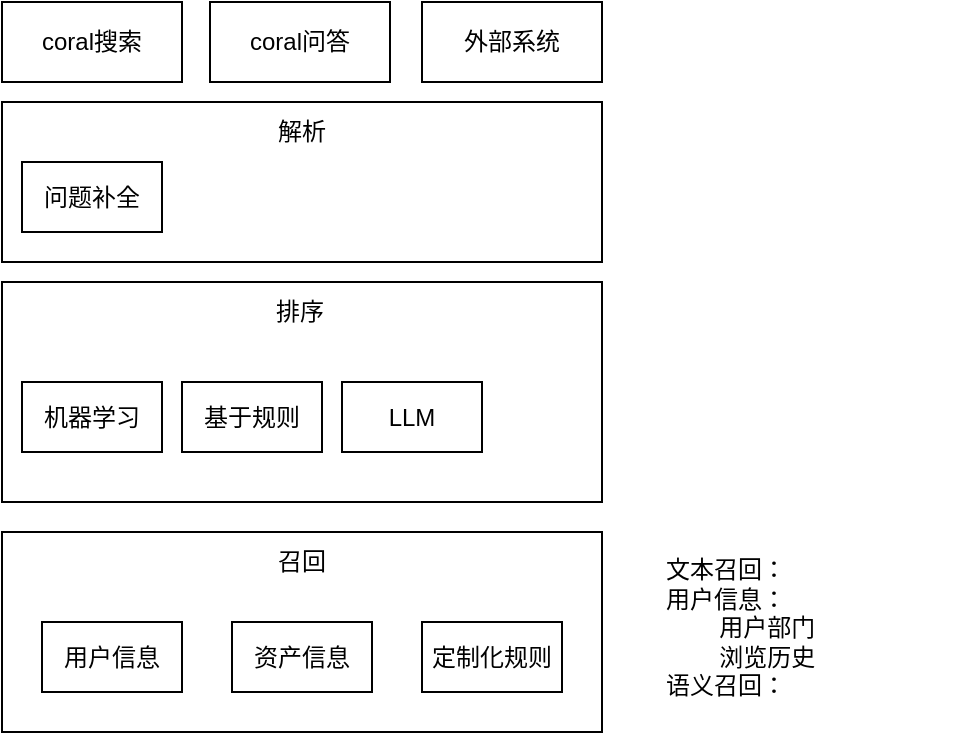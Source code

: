 <mxfile version="24.7.10">
  <diagram name="第 1 页" id="eamMsdwtu4UeMZCZsxqP">
    <mxGraphModel dx="1434" dy="677" grid="1" gridSize="10" guides="1" tooltips="1" connect="1" arrows="1" fold="1" page="1" pageScale="1" pageWidth="827" pageHeight="1169" math="0" shadow="0">
      <root>
        <mxCell id="0" />
        <mxCell id="1" parent="0" />
        <mxCell id="LnjIlbvOi23F2FC-CPrr-1" value="" style="rounded=0;whiteSpace=wrap;html=1;" vertex="1" parent="1">
          <mxGeometry x="220" y="485" width="300" height="100" as="geometry" />
        </mxCell>
        <mxCell id="LnjIlbvOi23F2FC-CPrr-2" value="" style="rounded=0;whiteSpace=wrap;html=1;" vertex="1" parent="1">
          <mxGeometry x="220" y="360" width="300" height="110" as="geometry" />
        </mxCell>
        <mxCell id="LnjIlbvOi23F2FC-CPrr-3" value="coral搜索" style="rounded=0;whiteSpace=wrap;html=1;" vertex="1" parent="1">
          <mxGeometry x="220" y="220" width="90" height="40" as="geometry" />
        </mxCell>
        <mxCell id="LnjIlbvOi23F2FC-CPrr-6" value="coral问答" style="rounded=0;whiteSpace=wrap;html=1;" vertex="1" parent="1">
          <mxGeometry x="324" y="220" width="90" height="40" as="geometry" />
        </mxCell>
        <mxCell id="LnjIlbvOi23F2FC-CPrr-7" value="外部系统" style="rounded=0;whiteSpace=wrap;html=1;" vertex="1" parent="1">
          <mxGeometry x="430" y="220" width="90" height="40" as="geometry" />
        </mxCell>
        <mxCell id="LnjIlbvOi23F2FC-CPrr-8" value="召回" style="text;html=1;align=center;verticalAlign=middle;whiteSpace=wrap;rounded=0;" vertex="1" parent="1">
          <mxGeometry x="340" y="485" width="60" height="30" as="geometry" />
        </mxCell>
        <mxCell id="LnjIlbvOi23F2FC-CPrr-9" value="排序" style="text;html=1;align=center;verticalAlign=middle;whiteSpace=wrap;rounded=0;" vertex="1" parent="1">
          <mxGeometry x="339" y="360" width="60" height="30" as="geometry" />
        </mxCell>
        <mxCell id="LnjIlbvOi23F2FC-CPrr-10" value="" style="rounded=0;whiteSpace=wrap;html=1;" vertex="1" parent="1">
          <mxGeometry x="220" y="270" width="300" height="80" as="geometry" />
        </mxCell>
        <mxCell id="LnjIlbvOi23F2FC-CPrr-11" value="解析" style="text;html=1;align=center;verticalAlign=middle;whiteSpace=wrap;rounded=0;" vertex="1" parent="1">
          <mxGeometry x="340" y="270" width="60" height="30" as="geometry" />
        </mxCell>
        <mxCell id="LnjIlbvOi23F2FC-CPrr-12" value="用户信息" style="rounded=0;whiteSpace=wrap;html=1;" vertex="1" parent="1">
          <mxGeometry x="240" y="530" width="70" height="35" as="geometry" />
        </mxCell>
        <mxCell id="LnjIlbvOi23F2FC-CPrr-13" value="资产信息" style="rounded=0;whiteSpace=wrap;html=1;" vertex="1" parent="1">
          <mxGeometry x="335" y="530" width="70" height="35" as="geometry" />
        </mxCell>
        <mxCell id="LnjIlbvOi23F2FC-CPrr-14" value="定制化规则" style="rounded=0;whiteSpace=wrap;html=1;" vertex="1" parent="1">
          <mxGeometry x="430" y="530" width="70" height="35" as="geometry" />
        </mxCell>
        <mxCell id="LnjIlbvOi23F2FC-CPrr-15" value="机器学习" style="rounded=0;whiteSpace=wrap;html=1;" vertex="1" parent="1">
          <mxGeometry x="230" y="410" width="70" height="35" as="geometry" />
        </mxCell>
        <mxCell id="LnjIlbvOi23F2FC-CPrr-16" value="基于规则" style="rounded=0;whiteSpace=wrap;html=1;" vertex="1" parent="1">
          <mxGeometry x="310" y="410" width="70" height="35" as="geometry" />
        </mxCell>
        <mxCell id="LnjIlbvOi23F2FC-CPrr-18" value="&lt;div&gt;文本召回：&lt;/div&gt;&lt;div&gt;用户信息：&lt;/div&gt;&lt;span style=&quot;white-space: pre;&quot;&gt;&#x9;&lt;/span&gt;用户部门&lt;div&gt;&lt;span style=&quot;white-space: pre;&quot;&gt;&#x9;&lt;/span&gt;浏览历史&lt;/div&gt;&lt;div&gt;语义召回：&lt;/div&gt;&lt;div&gt;&lt;br&gt;&lt;/div&gt;" style="text;html=1;align=left;verticalAlign=middle;whiteSpace=wrap;rounded=0;" vertex="1" parent="1">
          <mxGeometry x="550" y="495" width="150" height="90" as="geometry" />
        </mxCell>
        <mxCell id="LnjIlbvOi23F2FC-CPrr-19" value="LLM" style="rounded=0;whiteSpace=wrap;html=1;" vertex="1" parent="1">
          <mxGeometry x="390" y="410" width="70" height="35" as="geometry" />
        </mxCell>
        <mxCell id="LnjIlbvOi23F2FC-CPrr-20" value="问题补全" style="rounded=0;whiteSpace=wrap;html=1;" vertex="1" parent="1">
          <mxGeometry x="230" y="300" width="70" height="35" as="geometry" />
        </mxCell>
      </root>
    </mxGraphModel>
  </diagram>
</mxfile>
